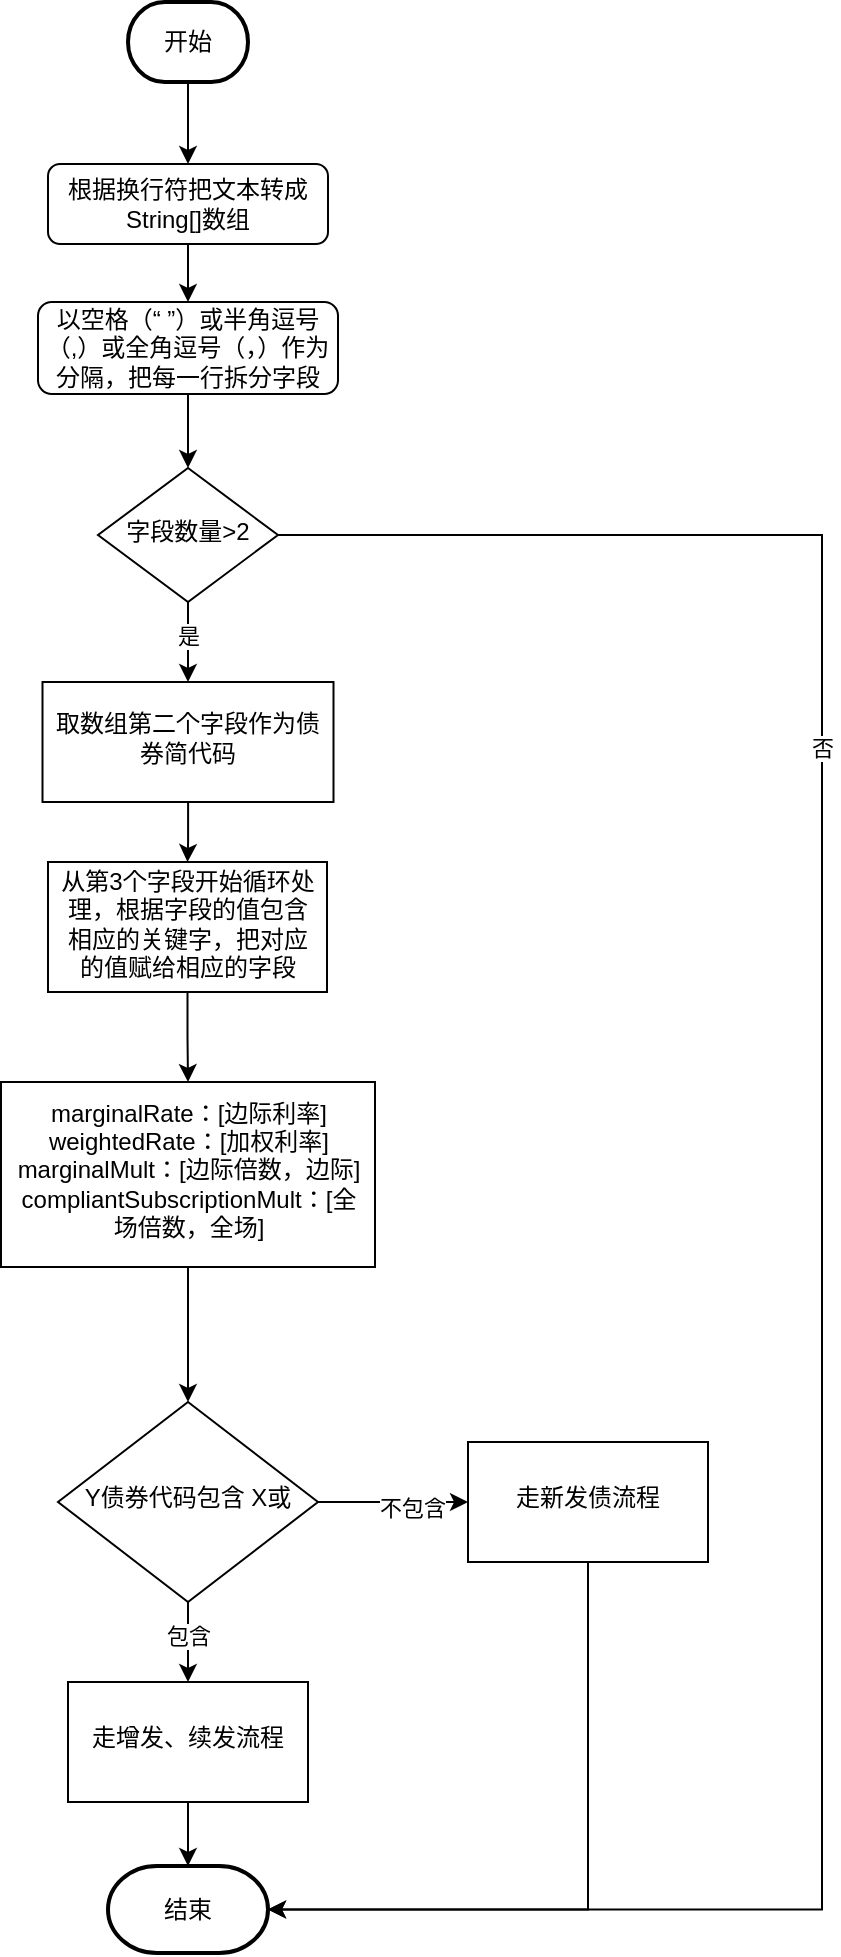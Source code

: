 <mxfile version="26.1.3">
  <diagram id="C5RBs43oDa-KdzZeNtuy" name="Page-1">
    <mxGraphModel dx="1426" dy="793" grid="1" gridSize="10" guides="1" tooltips="1" connect="1" arrows="1" fold="1" page="1" pageScale="1" pageWidth="827" pageHeight="1169" math="0" shadow="0">
      <root>
        <mxCell id="WIyWlLk6GJQsqaUBKTNV-0" />
        <mxCell id="WIyWlLk6GJQsqaUBKTNV-1" parent="WIyWlLk6GJQsqaUBKTNV-0" />
        <mxCell id="qCNBcie0w8PLq4YK8dEF-0" value="" style="edgeStyle=orthogonalEdgeStyle;rounded=0;orthogonalLoop=1;jettySize=auto;html=1;entryX=1;entryY=0.5;entryDx=0;entryDy=0;entryPerimeter=0;" edge="1" parent="WIyWlLk6GJQsqaUBKTNV-1" source="qCNBcie0w8PLq4YK8dEF-4" target="qCNBcie0w8PLq4YK8dEF-20">
          <mxGeometry relative="1" as="geometry">
            <mxPoint x="770" y="1080" as="targetPoint" />
            <Array as="points">
              <mxPoint x="780" y="307" />
              <mxPoint x="780" y="994" />
            </Array>
          </mxGeometry>
        </mxCell>
        <mxCell id="qCNBcie0w8PLq4YK8dEF-1" value="否" style="edgeLabel;html=1;align=center;verticalAlign=middle;resizable=0;points=[];" vertex="1" connectable="0" parent="qCNBcie0w8PLq4YK8dEF-0">
          <mxGeometry x="-0.388" relative="1" as="geometry">
            <mxPoint as="offset" />
          </mxGeometry>
        </mxCell>
        <mxCell id="qCNBcie0w8PLq4YK8dEF-2" value="" style="edgeStyle=orthogonalEdgeStyle;rounded=0;orthogonalLoop=1;jettySize=auto;html=1;entryX=0.5;entryY=0;entryDx=0;entryDy=0;" edge="1" parent="WIyWlLk6GJQsqaUBKTNV-1" source="qCNBcie0w8PLq4YK8dEF-4" target="qCNBcie0w8PLq4YK8dEF-12">
          <mxGeometry relative="1" as="geometry">
            <mxPoint x="463" y="413.5" as="targetPoint" />
          </mxGeometry>
        </mxCell>
        <mxCell id="qCNBcie0w8PLq4YK8dEF-3" value="是" style="edgeLabel;html=1;align=center;verticalAlign=middle;resizable=0;points=[];" vertex="1" connectable="0" parent="qCNBcie0w8PLq4YK8dEF-2">
          <mxGeometry x="-0.166" relative="1" as="geometry">
            <mxPoint as="offset" />
          </mxGeometry>
        </mxCell>
        <mxCell id="qCNBcie0w8PLq4YK8dEF-4" value="字段数量&amp;gt;2" style="rhombus;whiteSpace=wrap;html=1;shadow=0;fontFamily=Helvetica;fontSize=12;align=center;strokeWidth=1;spacing=6;spacingTop=-4;" vertex="1" parent="WIyWlLk6GJQsqaUBKTNV-1">
          <mxGeometry x="418" y="273" width="90" height="67" as="geometry" />
        </mxCell>
        <mxCell id="qCNBcie0w8PLq4YK8dEF-5" value="" style="edgeStyle=orthogonalEdgeStyle;rounded=0;orthogonalLoop=1;jettySize=auto;html=1;" edge="1" parent="WIyWlLk6GJQsqaUBKTNV-1" source="qCNBcie0w8PLq4YK8dEF-6" target="qCNBcie0w8PLq4YK8dEF-8">
          <mxGeometry relative="1" as="geometry" />
        </mxCell>
        <mxCell id="qCNBcie0w8PLq4YK8dEF-6" value="开始" style="strokeWidth=2;html=1;shape=mxgraph.flowchart.terminator;whiteSpace=wrap;" vertex="1" parent="WIyWlLk6GJQsqaUBKTNV-1">
          <mxGeometry x="433" y="40" width="60" height="40" as="geometry" />
        </mxCell>
        <mxCell id="qCNBcie0w8PLq4YK8dEF-7" value="" style="edgeStyle=orthogonalEdgeStyle;rounded=0;orthogonalLoop=1;jettySize=auto;html=1;" edge="1" parent="WIyWlLk6GJQsqaUBKTNV-1" source="qCNBcie0w8PLq4YK8dEF-8" target="qCNBcie0w8PLq4YK8dEF-10">
          <mxGeometry relative="1" as="geometry" />
        </mxCell>
        <mxCell id="qCNBcie0w8PLq4YK8dEF-8" value="根据换行符把文本转成String[]数组" style="rounded=1;whiteSpace=wrap;html=1;fontSize=12;glass=0;strokeWidth=1;shadow=0;" vertex="1" parent="WIyWlLk6GJQsqaUBKTNV-1">
          <mxGeometry x="393" y="121" width="140" height="40" as="geometry" />
        </mxCell>
        <mxCell id="qCNBcie0w8PLq4YK8dEF-9" value="" style="edgeStyle=orthogonalEdgeStyle;rounded=0;orthogonalLoop=1;jettySize=auto;html=1;" edge="1" parent="WIyWlLk6GJQsqaUBKTNV-1" source="qCNBcie0w8PLq4YK8dEF-10" target="qCNBcie0w8PLq4YK8dEF-4">
          <mxGeometry relative="1" as="geometry" />
        </mxCell>
        <mxCell id="qCNBcie0w8PLq4YK8dEF-10" value="&lt;div data-docx-has-block-data=&quot;false&quot; data-lark-html-role=&quot;root&quot; data-page-id=&quot;Aed7douATo9B6cx0R7Rc3emsnXd&quot;&gt;&lt;div class=&quot;old-record-id-WZW5dhf2ooNl1qxLG0lcdsG0n3e&quot;&gt;以空格（“ ”）或半角逗号（,）或全角逗号（，）作为分隔，把每一行拆分字段&lt;/div&gt;&lt;/div&gt;&lt;span class=&quot;lark-record-clipboard&quot; data-lark-record-format=&quot;docx/text&quot; data-lark-record-data=&quot;{&amp;quot;rootId&amp;quot;:&amp;quot;Aed7douATo9B6cx0R7Rc3emsnXd&amp;quot;,&amp;quot;text&amp;quot;:{&amp;quot;initialAttributedTexts&amp;quot;:{&amp;quot;text&amp;quot;:{&amp;quot;0&amp;quot;:&amp;quot;以空格（“ ”）或半角逗号（,）或全角逗号（，）作为分隔，拆分元素&amp;quot;},&amp;quot;attribs&amp;quot;:{&amp;quot;0&amp;quot;:&amp;quot;*0+x&amp;quot;}},&amp;quot;apool&amp;quot;:{&amp;quot;numToAttrib&amp;quot;:{&amp;quot;0&amp;quot;:[&amp;quot;author&amp;quot;,&amp;quot;7403194829083705347&amp;quot;]},&amp;quot;nextNum&amp;quot;:1}},&amp;quot;type&amp;quot;:&amp;quot;text&amp;quot;,&amp;quot;referenceRecordMap&amp;quot;:{},&amp;quot;extra&amp;quot;:{&amp;quot;channel&amp;quot;:&amp;quot;saas&amp;quot;,&amp;quot;isEqualBlockSelection&amp;quot;:false,&amp;quot;pasteRandomId&amp;quot;:&amp;quot;011ff010-0866-426b-a94f-de44540d47f7&amp;quot;,&amp;quot;mention_page_title&amp;quot;:{},&amp;quot;external_mention_url&amp;quot;:{}},&amp;quot;isKeepQuoteContainer&amp;quot;:false,&amp;quot;isFromCode&amp;quot;:false,&amp;quot;selection&amp;quot;:[{&amp;quot;id&amp;quot;:1293,&amp;quot;type&amp;quot;:&amp;quot;text&amp;quot;,&amp;quot;selection&amp;quot;:{&amp;quot;start&amp;quot;:4,&amp;quot;end&amp;quot;:37},&amp;quot;recordId&amp;quot;:&amp;quot;WZW5dhf2ooNl1qxLG0lcdsG0n3e&amp;quot;}],&amp;quot;payloadMap&amp;quot;:{},&amp;quot;isCut&amp;quot;:false}&quot;&gt;&lt;/span&gt;" style="whiteSpace=wrap;html=1;rounded=1;glass=0;strokeWidth=1;shadow=0;" vertex="1" parent="WIyWlLk6GJQsqaUBKTNV-1">
          <mxGeometry x="388" y="190" width="150" height="46" as="geometry" />
        </mxCell>
        <mxCell id="qCNBcie0w8PLq4YK8dEF-11" value="" style="edgeStyle=orthogonalEdgeStyle;rounded=0;orthogonalLoop=1;jettySize=auto;html=1;" edge="1" parent="WIyWlLk6GJQsqaUBKTNV-1" source="qCNBcie0w8PLq4YK8dEF-12" target="qCNBcie0w8PLq4YK8dEF-14">
          <mxGeometry relative="1" as="geometry" />
        </mxCell>
        <mxCell id="qCNBcie0w8PLq4YK8dEF-12" value="取数组第二个字段作为债券简代码" style="whiteSpace=wrap;html=1;shadow=0;strokeWidth=1;spacing=6;spacingTop=-4;" vertex="1" parent="WIyWlLk6GJQsqaUBKTNV-1">
          <mxGeometry x="390.25" y="380" width="145.5" height="60" as="geometry" />
        </mxCell>
        <mxCell id="qCNBcie0w8PLq4YK8dEF-13" value="" style="edgeStyle=orthogonalEdgeStyle;rounded=0;orthogonalLoop=1;jettySize=auto;html=1;" edge="1" parent="WIyWlLk6GJQsqaUBKTNV-1" source="qCNBcie0w8PLq4YK8dEF-14" target="qCNBcie0w8PLq4YK8dEF-26">
          <mxGeometry relative="1" as="geometry" />
        </mxCell>
        <mxCell id="qCNBcie0w8PLq4YK8dEF-14" value="从第3个字段开始循环处理，根据字段的值包含相应的关键字，把对应的值赋给相应的字段" style="whiteSpace=wrap;html=1;shadow=0;strokeWidth=1;spacing=6;spacingTop=-4;" vertex="1" parent="WIyWlLk6GJQsqaUBKTNV-1">
          <mxGeometry x="393" y="470" width="139.5" height="65" as="geometry" />
        </mxCell>
        <mxCell id="qCNBcie0w8PLq4YK8dEF-15" value="" style="edgeStyle=orthogonalEdgeStyle;rounded=0;orthogonalLoop=1;jettySize=auto;html=1;" edge="1" parent="WIyWlLk6GJQsqaUBKTNV-1" source="qCNBcie0w8PLq4YK8dEF-19" target="qCNBcie0w8PLq4YK8dEF-22">
          <mxGeometry relative="1" as="geometry" />
        </mxCell>
        <mxCell id="qCNBcie0w8PLq4YK8dEF-16" value="包含" style="edgeLabel;html=1;align=center;verticalAlign=middle;resizable=0;points=[];" vertex="1" connectable="0" parent="qCNBcie0w8PLq4YK8dEF-15">
          <mxGeometry x="-0.18" relative="1" as="geometry">
            <mxPoint as="offset" />
          </mxGeometry>
        </mxCell>
        <mxCell id="qCNBcie0w8PLq4YK8dEF-17" value="" style="edgeStyle=orthogonalEdgeStyle;rounded=0;orthogonalLoop=1;jettySize=auto;html=1;" edge="1" parent="WIyWlLk6GJQsqaUBKTNV-1" source="qCNBcie0w8PLq4YK8dEF-19" target="qCNBcie0w8PLq4YK8dEF-24">
          <mxGeometry relative="1" as="geometry" />
        </mxCell>
        <mxCell id="qCNBcie0w8PLq4YK8dEF-18" value="不包含" style="edgeLabel;html=1;align=center;verticalAlign=middle;resizable=0;points=[];" vertex="1" connectable="0" parent="qCNBcie0w8PLq4YK8dEF-17">
          <mxGeometry x="0.247" y="-3" relative="1" as="geometry">
            <mxPoint as="offset" />
          </mxGeometry>
        </mxCell>
        <mxCell id="qCNBcie0w8PLq4YK8dEF-19" value="Y债券代码包含 X或" style="rhombus;whiteSpace=wrap;html=1;shadow=0;strokeWidth=1;spacing=6;spacingTop=-4;" vertex="1" parent="WIyWlLk6GJQsqaUBKTNV-1">
          <mxGeometry x="398" y="740" width="130" height="100" as="geometry" />
        </mxCell>
        <mxCell id="qCNBcie0w8PLq4YK8dEF-20" value="结束" style="strokeWidth=2;html=1;shape=mxgraph.flowchart.terminator;whiteSpace=wrap;" vertex="1" parent="WIyWlLk6GJQsqaUBKTNV-1">
          <mxGeometry x="423" y="972" width="80" height="43.5" as="geometry" />
        </mxCell>
        <mxCell id="qCNBcie0w8PLq4YK8dEF-21" value="" style="edgeStyle=orthogonalEdgeStyle;rounded=0;orthogonalLoop=1;jettySize=auto;html=1;" edge="1" parent="WIyWlLk6GJQsqaUBKTNV-1" source="qCNBcie0w8PLq4YK8dEF-22" target="qCNBcie0w8PLq4YK8dEF-20">
          <mxGeometry relative="1" as="geometry" />
        </mxCell>
        <mxCell id="qCNBcie0w8PLq4YK8dEF-22" value="走增发、续发流程" style="whiteSpace=wrap;html=1;shadow=0;strokeWidth=1;spacing=6;spacingTop=-4;" vertex="1" parent="WIyWlLk6GJQsqaUBKTNV-1">
          <mxGeometry x="403" y="880" width="120" height="60" as="geometry" />
        </mxCell>
        <mxCell id="qCNBcie0w8PLq4YK8dEF-23" value="" style="edgeStyle=orthogonalEdgeStyle;rounded=0;orthogonalLoop=1;jettySize=auto;html=1;entryX=1;entryY=0.5;entryDx=0;entryDy=0;entryPerimeter=0;exitX=0.5;exitY=1;exitDx=0;exitDy=0;" edge="1" parent="WIyWlLk6GJQsqaUBKTNV-1" source="qCNBcie0w8PLq4YK8dEF-24" target="qCNBcie0w8PLq4YK8dEF-20">
          <mxGeometry relative="1" as="geometry">
            <mxPoint x="663" y="900" as="targetPoint" />
          </mxGeometry>
        </mxCell>
        <mxCell id="qCNBcie0w8PLq4YK8dEF-24" value="走新发债流程" style="whiteSpace=wrap;html=1;shadow=0;strokeWidth=1;spacing=6;spacingTop=-4;" vertex="1" parent="WIyWlLk6GJQsqaUBKTNV-1">
          <mxGeometry x="603" y="760" width="120" height="60" as="geometry" />
        </mxCell>
        <mxCell id="qCNBcie0w8PLq4YK8dEF-25" value="" style="edgeStyle=orthogonalEdgeStyle;rounded=0;orthogonalLoop=1;jettySize=auto;html=1;" edge="1" parent="WIyWlLk6GJQsqaUBKTNV-1" source="qCNBcie0w8PLq4YK8dEF-26" target="qCNBcie0w8PLq4YK8dEF-19">
          <mxGeometry relative="1" as="geometry" />
        </mxCell>
        <mxCell id="qCNBcie0w8PLq4YK8dEF-26" value="&lt;div&gt;marginalRate：[边际利率]&lt;/div&gt;&lt;div&gt;weightedRate：[加权利率]&lt;/div&gt;&lt;div&gt;marginalMult：[边际倍数，边际]&lt;/div&gt;&lt;div&gt;compliantSubscriptionMult：[全场倍数，全场]&lt;/div&gt;" style="whiteSpace=wrap;html=1;shadow=0;strokeWidth=1;spacing=6;spacingTop=-4;" vertex="1" parent="WIyWlLk6GJQsqaUBKTNV-1">
          <mxGeometry x="369.5" y="580" width="187" height="92.5" as="geometry" />
        </mxCell>
      </root>
    </mxGraphModel>
  </diagram>
</mxfile>

